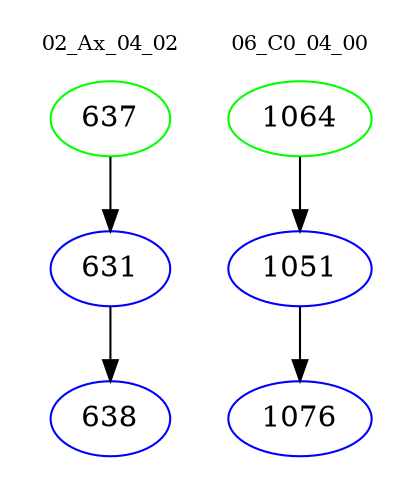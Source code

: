 digraph{
subgraph cluster_0 {
color = white
label = "02_Ax_04_02";
fontsize=10;
T0_637 [label="637", color="green"]
T0_637 -> T0_631 [color="black"]
T0_631 [label="631", color="blue"]
T0_631 -> T0_638 [color="black"]
T0_638 [label="638", color="blue"]
}
subgraph cluster_1 {
color = white
label = "06_C0_04_00";
fontsize=10;
T1_1064 [label="1064", color="green"]
T1_1064 -> T1_1051 [color="black"]
T1_1051 [label="1051", color="blue"]
T1_1051 -> T1_1076 [color="black"]
T1_1076 [label="1076", color="blue"]
}
}
